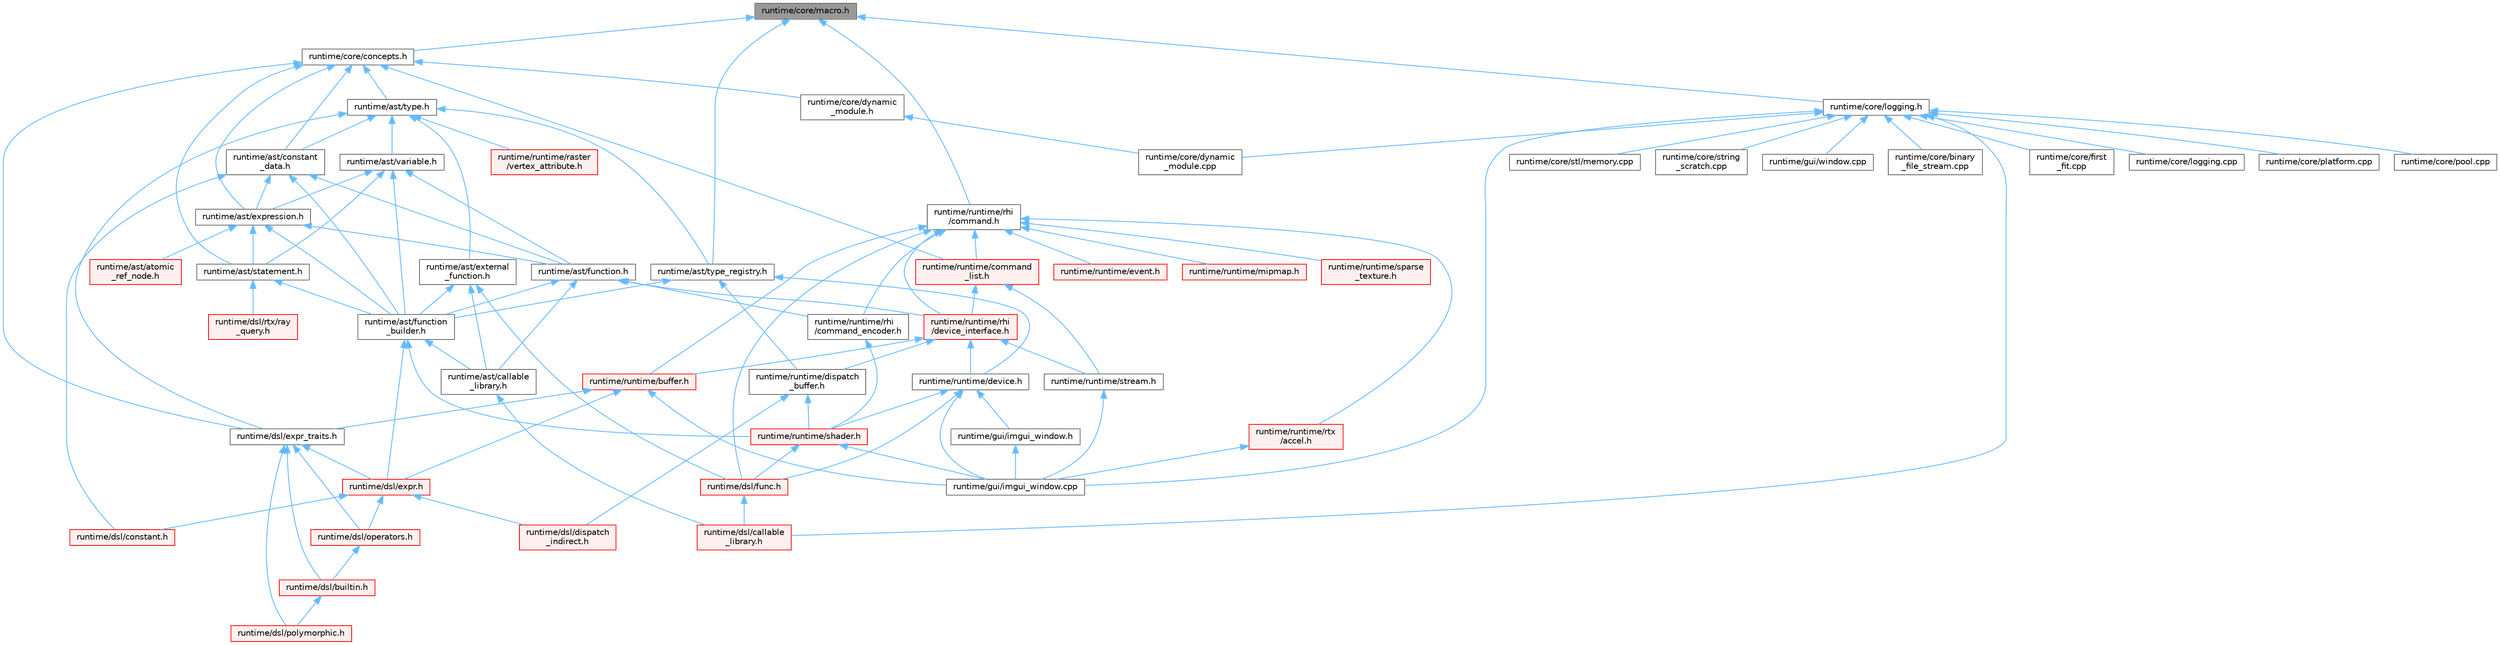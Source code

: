 digraph "runtime/core/macro.h"
{
 // LATEX_PDF_SIZE
  bgcolor="transparent";
  edge [fontname=Helvetica,fontsize=10,labelfontname=Helvetica,labelfontsize=10];
  node [fontname=Helvetica,fontsize=10,shape=box,height=0.2,width=0.4];
  Node1 [id="Node000001",label="runtime/core/macro.h",height=0.2,width=0.4,color="gray40", fillcolor="grey60", style="filled", fontcolor="black",tooltip=" "];
  Node1 -> Node2 [id="edge1_Node000001_Node000002",dir="back",color="steelblue1",style="solid",tooltip=" "];
  Node2 [id="Node000002",label="runtime/ast/type_registry.h",height=0.2,width=0.4,color="grey40", fillcolor="white", style="filled",URL="$type__registry_8h.html",tooltip=" "];
  Node2 -> Node3 [id="edge2_Node000002_Node000003",dir="back",color="steelblue1",style="solid",tooltip=" "];
  Node3 [id="Node000003",label="runtime/ast/function\l_builder.h",height=0.2,width=0.4,color="grey40", fillcolor="white", style="filled",URL="$function__builder_8h.html",tooltip=" "];
  Node3 -> Node4 [id="edge3_Node000003_Node000004",dir="back",color="steelblue1",style="solid",tooltip=" "];
  Node4 [id="Node000004",label="runtime/ast/callable\l_library.h",height=0.2,width=0.4,color="grey40", fillcolor="white", style="filled",URL="$ast_2callable__library_8h.html",tooltip=" "];
  Node4 -> Node5 [id="edge4_Node000004_Node000005",dir="back",color="steelblue1",style="solid",tooltip=" "];
  Node5 [id="Node000005",label="runtime/dsl/callable\l_library.h",height=0.2,width=0.4,color="red", fillcolor="#FFF0F0", style="filled",URL="$dsl_2callable__library_8h.html",tooltip=" "];
  Node3 -> Node9 [id="edge5_Node000003_Node000009",dir="back",color="steelblue1",style="solid",tooltip=" "];
  Node9 [id="Node000009",label="runtime/dsl/expr.h",height=0.2,width=0.4,color="red", fillcolor="#FFF0F0", style="filled",URL="$expr_8h.html",tooltip=" "];
  Node9 -> Node25 [id="edge6_Node000009_Node000025",dir="back",color="steelblue1",style="solid",tooltip=" "];
  Node25 [id="Node000025",label="runtime/dsl/constant.h",height=0.2,width=0.4,color="red", fillcolor="#FFF0F0", style="filled",URL="$constant_8h.html",tooltip=" "];
  Node9 -> Node16 [id="edge7_Node000009_Node000016",dir="back",color="steelblue1",style="solid",tooltip=" "];
  Node16 [id="Node000016",label="runtime/dsl/dispatch\l_indirect.h",height=0.2,width=0.4,color="red", fillcolor="#FFF0F0", style="filled",URL="$dispatch__indirect_8h.html",tooltip=" "];
  Node9 -> Node26 [id="edge8_Node000009_Node000026",dir="back",color="steelblue1",style="solid",tooltip=" "];
  Node26 [id="Node000026",label="runtime/dsl/operators.h",height=0.2,width=0.4,color="red", fillcolor="#FFF0F0", style="filled",URL="$operators_8h.html",tooltip=" "];
  Node26 -> Node27 [id="edge9_Node000026_Node000027",dir="back",color="steelblue1",style="solid",tooltip=" "];
  Node27 [id="Node000027",label="runtime/dsl/builtin.h",height=0.2,width=0.4,color="red", fillcolor="#FFF0F0", style="filled",URL="$builtin_8h.html",tooltip=" "];
  Node27 -> Node28 [id="edge10_Node000027_Node000028",dir="back",color="steelblue1",style="solid",tooltip=" "];
  Node28 [id="Node000028",label="runtime/dsl/polymorphic.h",height=0.2,width=0.4,color="red", fillcolor="#FFF0F0", style="filled",URL="$polymorphic_8h.html",tooltip=" "];
  Node3 -> Node34 [id="edge11_Node000003_Node000034",dir="back",color="steelblue1",style="solid",tooltip=" "];
  Node34 [id="Node000034",label="runtime/runtime/shader.h",height=0.2,width=0.4,color="red", fillcolor="#FFF0F0", style="filled",URL="$shader_8h.html",tooltip=" "];
  Node34 -> Node12 [id="edge12_Node000034_Node000012",dir="back",color="steelblue1",style="solid",tooltip=" "];
  Node12 [id="Node000012",label="runtime/dsl/func.h",height=0.2,width=0.4,color="red", fillcolor="#FFF0F0", style="filled",URL="$func_8h.html",tooltip=" "];
  Node12 -> Node5 [id="edge13_Node000012_Node000005",dir="back",color="steelblue1",style="solid",tooltip=" "];
  Node34 -> Node8 [id="edge14_Node000034_Node000008",dir="back",color="steelblue1",style="solid",tooltip=" "];
  Node8 [id="Node000008",label="runtime/gui/imgui_window.cpp",height=0.2,width=0.4,color="grey40", fillcolor="white", style="filled",URL="$imgui__window_8cpp.html",tooltip=" "];
  Node2 -> Node35 [id="edge15_Node000002_Node000035",dir="back",color="steelblue1",style="solid",tooltip=" "];
  Node35 [id="Node000035",label="runtime/runtime/device.h",height=0.2,width=0.4,color="grey40", fillcolor="white", style="filled",URL="$device_8h.html",tooltip=" "];
  Node35 -> Node12 [id="edge16_Node000035_Node000012",dir="back",color="steelblue1",style="solid",tooltip=" "];
  Node35 -> Node8 [id="edge17_Node000035_Node000008",dir="back",color="steelblue1",style="solid",tooltip=" "];
  Node35 -> Node36 [id="edge18_Node000035_Node000036",dir="back",color="steelblue1",style="solid",tooltip=" "];
  Node36 [id="Node000036",label="runtime/gui/imgui_window.h",height=0.2,width=0.4,color="grey40", fillcolor="white", style="filled",URL="$imgui__window_8h.html",tooltip=" "];
  Node36 -> Node8 [id="edge19_Node000036_Node000008",dir="back",color="steelblue1",style="solid",tooltip=" "];
  Node35 -> Node34 [id="edge20_Node000035_Node000034",dir="back",color="steelblue1",style="solid",tooltip=" "];
  Node2 -> Node37 [id="edge21_Node000002_Node000037",dir="back",color="steelblue1",style="solid",tooltip=" "];
  Node37 [id="Node000037",label="runtime/runtime/dispatch\l_buffer.h",height=0.2,width=0.4,color="grey40", fillcolor="white", style="filled",URL="$dispatch__buffer_8h.html",tooltip=" "];
  Node37 -> Node16 [id="edge22_Node000037_Node000016",dir="back",color="steelblue1",style="solid",tooltip=" "];
  Node37 -> Node34 [id="edge23_Node000037_Node000034",dir="back",color="steelblue1",style="solid",tooltip=" "];
  Node1 -> Node38 [id="edge24_Node000001_Node000038",dir="back",color="steelblue1",style="solid",tooltip=" "];
  Node38 [id="Node000038",label="runtime/core/concepts.h",height=0.2,width=0.4,color="grey40", fillcolor="white", style="filled",URL="$concepts_8h.html",tooltip=" "];
  Node38 -> Node39 [id="edge25_Node000038_Node000039",dir="back",color="steelblue1",style="solid",tooltip=" "];
  Node39 [id="Node000039",label="runtime/ast/constant\l_data.h",height=0.2,width=0.4,color="grey40", fillcolor="white", style="filled",URL="$constant__data_8h.html",tooltip=" "];
  Node39 -> Node40 [id="edge26_Node000039_Node000040",dir="back",color="steelblue1",style="solid",tooltip=" "];
  Node40 [id="Node000040",label="runtime/ast/expression.h",height=0.2,width=0.4,color="grey40", fillcolor="white", style="filled",URL="$expression_8h.html",tooltip=" "];
  Node40 -> Node41 [id="edge27_Node000040_Node000041",dir="back",color="steelblue1",style="solid",tooltip=" "];
  Node41 [id="Node000041",label="runtime/ast/atomic\l_ref_node.h",height=0.2,width=0.4,color="red", fillcolor="#FFF0F0", style="filled",URL="$atomic__ref__node_8h.html",tooltip=" "];
  Node40 -> Node42 [id="edge28_Node000040_Node000042",dir="back",color="steelblue1",style="solid",tooltip=" "];
  Node42 [id="Node000042",label="runtime/ast/function.h",height=0.2,width=0.4,color="grey40", fillcolor="white", style="filled",URL="$ast_2function_8h.html",tooltip=" "];
  Node42 -> Node4 [id="edge29_Node000042_Node000004",dir="back",color="steelblue1",style="solid",tooltip=" "];
  Node42 -> Node3 [id="edge30_Node000042_Node000003",dir="back",color="steelblue1",style="solid",tooltip=" "];
  Node42 -> Node43 [id="edge31_Node000042_Node000043",dir="back",color="steelblue1",style="solid",tooltip=" "];
  Node43 [id="Node000043",label="runtime/runtime/rhi\l/command_encoder.h",height=0.2,width=0.4,color="grey40", fillcolor="white", style="filled",URL="$command__encoder_8h.html",tooltip=" "];
  Node43 -> Node34 [id="edge32_Node000043_Node000034",dir="back",color="steelblue1",style="solid",tooltip=" "];
  Node42 -> Node44 [id="edge33_Node000042_Node000044",dir="back",color="steelblue1",style="solid",tooltip=" "];
  Node44 [id="Node000044",label="runtime/runtime/rhi\l/device_interface.h",height=0.2,width=0.4,color="red", fillcolor="#FFF0F0", style="filled",URL="$device__interface_8h.html",tooltip=" "];
  Node44 -> Node45 [id="edge34_Node000044_Node000045",dir="back",color="steelblue1",style="solid",tooltip=" "];
  Node45 [id="Node000045",label="runtime/runtime/buffer.h",height=0.2,width=0.4,color="red", fillcolor="#FFF0F0", style="filled",URL="$buffer_8h.html",tooltip=" "];
  Node45 -> Node9 [id="edge35_Node000045_Node000009",dir="back",color="steelblue1",style="solid",tooltip=" "];
  Node45 -> Node46 [id="edge36_Node000045_Node000046",dir="back",color="steelblue1",style="solid",tooltip=" "];
  Node46 [id="Node000046",label="runtime/dsl/expr_traits.h",height=0.2,width=0.4,color="grey40", fillcolor="white", style="filled",URL="$expr__traits_8h.html",tooltip=" "];
  Node46 -> Node27 [id="edge37_Node000046_Node000027",dir="back",color="steelblue1",style="solid",tooltip=" "];
  Node46 -> Node9 [id="edge38_Node000046_Node000009",dir="back",color="steelblue1",style="solid",tooltip=" "];
  Node46 -> Node26 [id="edge39_Node000046_Node000026",dir="back",color="steelblue1",style="solid",tooltip=" "];
  Node46 -> Node28 [id="edge40_Node000046_Node000028",dir="back",color="steelblue1",style="solid",tooltip=" "];
  Node45 -> Node8 [id="edge41_Node000045_Node000008",dir="back",color="steelblue1",style="solid",tooltip=" "];
  Node44 -> Node35 [id="edge42_Node000044_Node000035",dir="back",color="steelblue1",style="solid",tooltip=" "];
  Node44 -> Node37 [id="edge43_Node000044_Node000037",dir="back",color="steelblue1",style="solid",tooltip=" "];
  Node44 -> Node52 [id="edge44_Node000044_Node000052",dir="back",color="steelblue1",style="solid",tooltip=" "];
  Node52 [id="Node000052",label="runtime/runtime/stream.h",height=0.2,width=0.4,color="grey40", fillcolor="white", style="filled",URL="$stream_8h.html",tooltip=" "];
  Node52 -> Node8 [id="edge45_Node000052_Node000008",dir="back",color="steelblue1",style="solid",tooltip=" "];
  Node40 -> Node3 [id="edge46_Node000040_Node000003",dir="back",color="steelblue1",style="solid",tooltip=" "];
  Node40 -> Node55 [id="edge47_Node000040_Node000055",dir="back",color="steelblue1",style="solid",tooltip=" "];
  Node55 [id="Node000055",label="runtime/ast/statement.h",height=0.2,width=0.4,color="grey40", fillcolor="white", style="filled",URL="$statement_8h.html",tooltip=" "];
  Node55 -> Node3 [id="edge48_Node000055_Node000003",dir="back",color="steelblue1",style="solid",tooltip=" "];
  Node55 -> Node20 [id="edge49_Node000055_Node000020",dir="back",color="steelblue1",style="solid",tooltip=" "];
  Node20 [id="Node000020",label="runtime/dsl/rtx/ray\l_query.h",height=0.2,width=0.4,color="red", fillcolor="#FFF0F0", style="filled",URL="$ray__query_8h.html",tooltip=" "];
  Node39 -> Node42 [id="edge50_Node000039_Node000042",dir="back",color="steelblue1",style="solid",tooltip=" "];
  Node39 -> Node3 [id="edge51_Node000039_Node000003",dir="back",color="steelblue1",style="solid",tooltip=" "];
  Node39 -> Node25 [id="edge52_Node000039_Node000025",dir="back",color="steelblue1",style="solid",tooltip=" "];
  Node38 -> Node40 [id="edge53_Node000038_Node000040",dir="back",color="steelblue1",style="solid",tooltip=" "];
  Node38 -> Node55 [id="edge54_Node000038_Node000055",dir="back",color="steelblue1",style="solid",tooltip=" "];
  Node38 -> Node56 [id="edge55_Node000038_Node000056",dir="back",color="steelblue1",style="solid",tooltip=" "];
  Node56 [id="Node000056",label="runtime/ast/type.h",height=0.2,width=0.4,color="grey40", fillcolor="white", style="filled",URL="$type_8h.html",tooltip=" "];
  Node56 -> Node39 [id="edge56_Node000056_Node000039",dir="back",color="steelblue1",style="solid",tooltip=" "];
  Node56 -> Node57 [id="edge57_Node000056_Node000057",dir="back",color="steelblue1",style="solid",tooltip=" "];
  Node57 [id="Node000057",label="runtime/ast/external\l_function.h",height=0.2,width=0.4,color="grey40", fillcolor="white", style="filled",URL="$external__function_8h.html",tooltip=" "];
  Node57 -> Node4 [id="edge58_Node000057_Node000004",dir="back",color="steelblue1",style="solid",tooltip=" "];
  Node57 -> Node3 [id="edge59_Node000057_Node000003",dir="back",color="steelblue1",style="solid",tooltip=" "];
  Node57 -> Node12 [id="edge60_Node000057_Node000012",dir="back",color="steelblue1",style="solid",tooltip=" "];
  Node56 -> Node2 [id="edge61_Node000056_Node000002",dir="back",color="steelblue1",style="solid",tooltip=" "];
  Node56 -> Node58 [id="edge62_Node000056_Node000058",dir="back",color="steelblue1",style="solid",tooltip=" "];
  Node58 [id="Node000058",label="runtime/ast/variable.h",height=0.2,width=0.4,color="grey40", fillcolor="white", style="filled",URL="$variable_8h.html",tooltip=" "];
  Node58 -> Node40 [id="edge63_Node000058_Node000040",dir="back",color="steelblue1",style="solid",tooltip=" "];
  Node58 -> Node42 [id="edge64_Node000058_Node000042",dir="back",color="steelblue1",style="solid",tooltip=" "];
  Node58 -> Node3 [id="edge65_Node000058_Node000003",dir="back",color="steelblue1",style="solid",tooltip=" "];
  Node58 -> Node55 [id="edge66_Node000058_Node000055",dir="back",color="steelblue1",style="solid",tooltip=" "];
  Node56 -> Node46 [id="edge67_Node000056_Node000046",dir="back",color="steelblue1",style="solid",tooltip=" "];
  Node56 -> Node59 [id="edge68_Node000056_Node000059",dir="back",color="steelblue1",style="solid",tooltip=" "];
  Node59 [id="Node000059",label="runtime/runtime/raster\l/vertex_attribute.h",height=0.2,width=0.4,color="red", fillcolor="#FFF0F0", style="filled",URL="$vertex__attribute_8h.html",tooltip=" "];
  Node38 -> Node61 [id="edge69_Node000038_Node000061",dir="back",color="steelblue1",style="solid",tooltip=" "];
  Node61 [id="Node000061",label="runtime/core/dynamic\l_module.h",height=0.2,width=0.4,color="grey40", fillcolor="white", style="filled",URL="$dynamic__module_8h.html",tooltip=" "];
  Node61 -> Node62 [id="edge70_Node000061_Node000062",dir="back",color="steelblue1",style="solid",tooltip=" "];
  Node62 [id="Node000062",label="runtime/core/dynamic\l_module.cpp",height=0.2,width=0.4,color="grey40", fillcolor="white", style="filled",URL="$dynamic__module_8cpp.html",tooltip=" "];
  Node38 -> Node46 [id="edge71_Node000038_Node000046",dir="back",color="steelblue1",style="solid",tooltip=" "];
  Node38 -> Node63 [id="edge72_Node000038_Node000063",dir="back",color="steelblue1",style="solid",tooltip=" "];
  Node63 [id="Node000063",label="runtime/runtime/command\l_list.h",height=0.2,width=0.4,color="red", fillcolor="#FFF0F0", style="filled",URL="$command__list_8h.html",tooltip=" "];
  Node63 -> Node44 [id="edge73_Node000063_Node000044",dir="back",color="steelblue1",style="solid",tooltip=" "];
  Node63 -> Node52 [id="edge74_Node000063_Node000052",dir="back",color="steelblue1",style="solid",tooltip=" "];
  Node1 -> Node64 [id="edge75_Node000001_Node000064",dir="back",color="steelblue1",style="solid",tooltip=" "];
  Node64 [id="Node000064",label="runtime/core/logging.h",height=0.2,width=0.4,color="grey40", fillcolor="white", style="filled",URL="$logging_8h.html",tooltip=" "];
  Node64 -> Node65 [id="edge76_Node000064_Node000065",dir="back",color="steelblue1",style="solid",tooltip=" "];
  Node65 [id="Node000065",label="runtime/core/binary\l_file_stream.cpp",height=0.2,width=0.4,color="grey40", fillcolor="white", style="filled",URL="$binary__file__stream_8cpp.html",tooltip=" "];
  Node64 -> Node62 [id="edge77_Node000064_Node000062",dir="back",color="steelblue1",style="solid",tooltip=" "];
  Node64 -> Node66 [id="edge78_Node000064_Node000066",dir="back",color="steelblue1",style="solid",tooltip=" "];
  Node66 [id="Node000066",label="runtime/core/first\l_fit.cpp",height=0.2,width=0.4,color="grey40", fillcolor="white", style="filled",URL="$first__fit_8cpp.html",tooltip=" "];
  Node64 -> Node67 [id="edge79_Node000064_Node000067",dir="back",color="steelblue1",style="solid",tooltip=" "];
  Node67 [id="Node000067",label="runtime/core/logging.cpp",height=0.2,width=0.4,color="grey40", fillcolor="white", style="filled",URL="$logging_8cpp.html",tooltip=" "];
  Node64 -> Node68 [id="edge80_Node000064_Node000068",dir="back",color="steelblue1",style="solid",tooltip=" "];
  Node68 [id="Node000068",label="runtime/core/platform.cpp",height=0.2,width=0.4,color="grey40", fillcolor="white", style="filled",URL="$platform_8cpp.html",tooltip=" "];
  Node64 -> Node69 [id="edge81_Node000064_Node000069",dir="back",color="steelblue1",style="solid",tooltip=" "];
  Node69 [id="Node000069",label="runtime/core/pool.cpp",height=0.2,width=0.4,color="grey40", fillcolor="white", style="filled",URL="$pool_8cpp.html",tooltip=" "];
  Node64 -> Node70 [id="edge82_Node000064_Node000070",dir="back",color="steelblue1",style="solid",tooltip=" "];
  Node70 [id="Node000070",label="runtime/core/stl/memory.cpp",height=0.2,width=0.4,color="grey40", fillcolor="white", style="filled",URL="$core_2stl_2memory_8cpp.html",tooltip=" "];
  Node64 -> Node71 [id="edge83_Node000064_Node000071",dir="back",color="steelblue1",style="solid",tooltip=" "];
  Node71 [id="Node000071",label="runtime/core/string\l_scratch.cpp",height=0.2,width=0.4,color="grey40", fillcolor="white", style="filled",URL="$string__scratch_8cpp.html",tooltip=" "];
  Node64 -> Node5 [id="edge84_Node000064_Node000005",dir="back",color="steelblue1",style="solid",tooltip=" "];
  Node64 -> Node8 [id="edge85_Node000064_Node000008",dir="back",color="steelblue1",style="solid",tooltip=" "];
  Node64 -> Node72 [id="edge86_Node000064_Node000072",dir="back",color="steelblue1",style="solid",tooltip=" "];
  Node72 [id="Node000072",label="runtime/gui/window.cpp",height=0.2,width=0.4,color="grey40", fillcolor="white", style="filled",URL="$window_8cpp.html",tooltip=" "];
  Node1 -> Node73 [id="edge87_Node000001_Node000073",dir="back",color="steelblue1",style="solid",tooltip=" "];
  Node73 [id="Node000073",label="runtime/runtime/rhi\l/command.h",height=0.2,width=0.4,color="grey40", fillcolor="white", style="filled",URL="$command_8h.html",tooltip=" "];
  Node73 -> Node12 [id="edge88_Node000073_Node000012",dir="back",color="steelblue1",style="solid",tooltip=" "];
  Node73 -> Node45 [id="edge89_Node000073_Node000045",dir="back",color="steelblue1",style="solid",tooltip=" "];
  Node73 -> Node63 [id="edge90_Node000073_Node000063",dir="back",color="steelblue1",style="solid",tooltip=" "];
  Node73 -> Node74 [id="edge91_Node000073_Node000074",dir="back",color="steelblue1",style="solid",tooltip=" "];
  Node74 [id="Node000074",label="runtime/runtime/event.h",height=0.2,width=0.4,color="red", fillcolor="#FFF0F0", style="filled",URL="$event_8h.html",tooltip=" "];
  Node73 -> Node75 [id="edge92_Node000073_Node000075",dir="back",color="steelblue1",style="solid",tooltip=" "];
  Node75 [id="Node000075",label="runtime/runtime/mipmap.h",height=0.2,width=0.4,color="red", fillcolor="#FFF0F0", style="filled",URL="$mipmap_8h.html",tooltip=" "];
  Node73 -> Node43 [id="edge93_Node000073_Node000043",dir="back",color="steelblue1",style="solid",tooltip=" "];
  Node73 -> Node44 [id="edge94_Node000073_Node000044",dir="back",color="steelblue1",style="solid",tooltip=" "];
  Node73 -> Node76 [id="edge95_Node000073_Node000076",dir="back",color="steelblue1",style="solid",tooltip=" "];
  Node76 [id="Node000076",label="runtime/runtime/rtx\l/accel.h",height=0.2,width=0.4,color="red", fillcolor="#FFF0F0", style="filled",URL="$runtime_2rtx_2accel_8h.html",tooltip=" "];
  Node76 -> Node8 [id="edge96_Node000076_Node000008",dir="back",color="steelblue1",style="solid",tooltip=" "];
  Node73 -> Node77 [id="edge97_Node000073_Node000077",dir="back",color="steelblue1",style="solid",tooltip=" "];
  Node77 [id="Node000077",label="runtime/runtime/sparse\l_texture.h",height=0.2,width=0.4,color="red", fillcolor="#FFF0F0", style="filled",URL="$sparse__texture_8h.html",tooltip=" "];
}
